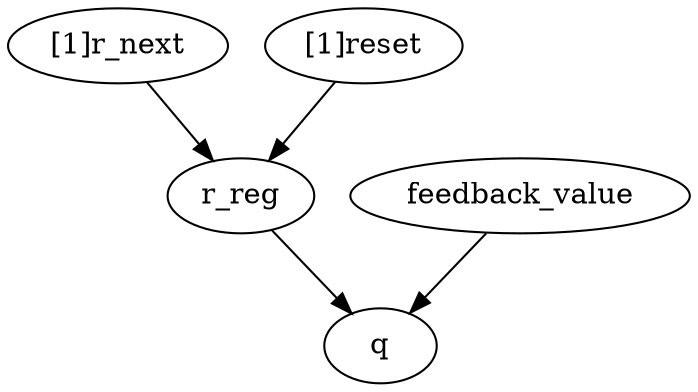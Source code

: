 strict digraph "" {
	q	[complexity=0,
		importance=0.333333096832,
		rank=0.0];
	r_reg	[complexity=5,
		importance=0.599999400064,
		rank=0.119999880013];
	r_reg -> q;
	"[1]r_next"	[complexity=7,
		importance=0.733332933376,
		rank=0.104761847625];
	"[1]r_next" -> r_reg;
	"[1]reset"	[complexity=6,
		importance=1.33333233344,
		rank=0.222222055573];
	"[1]reset" -> r_reg;
	feedback_value	[complexity=5,
		importance=0.466666630144,
		rank=0.0933333260288];
	feedback_value -> q;
}
